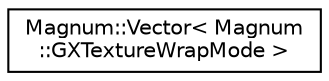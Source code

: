 digraph "圖形化之類別階層"
{
  edge [fontname="Helvetica",fontsize="10",labelfontname="Helvetica",labelfontsize="10"];
  node [fontname="Helvetica",fontsize="10",shape=record];
  rankdir="LR";
  Node1 [label="Magnum::Vector\< Magnum\l::GXTextureWrapMode \>",height=0.2,width=0.4,color="black", fillcolor="white", style="filled",URL="$class_magnum_1_1_vector.html"];
}
